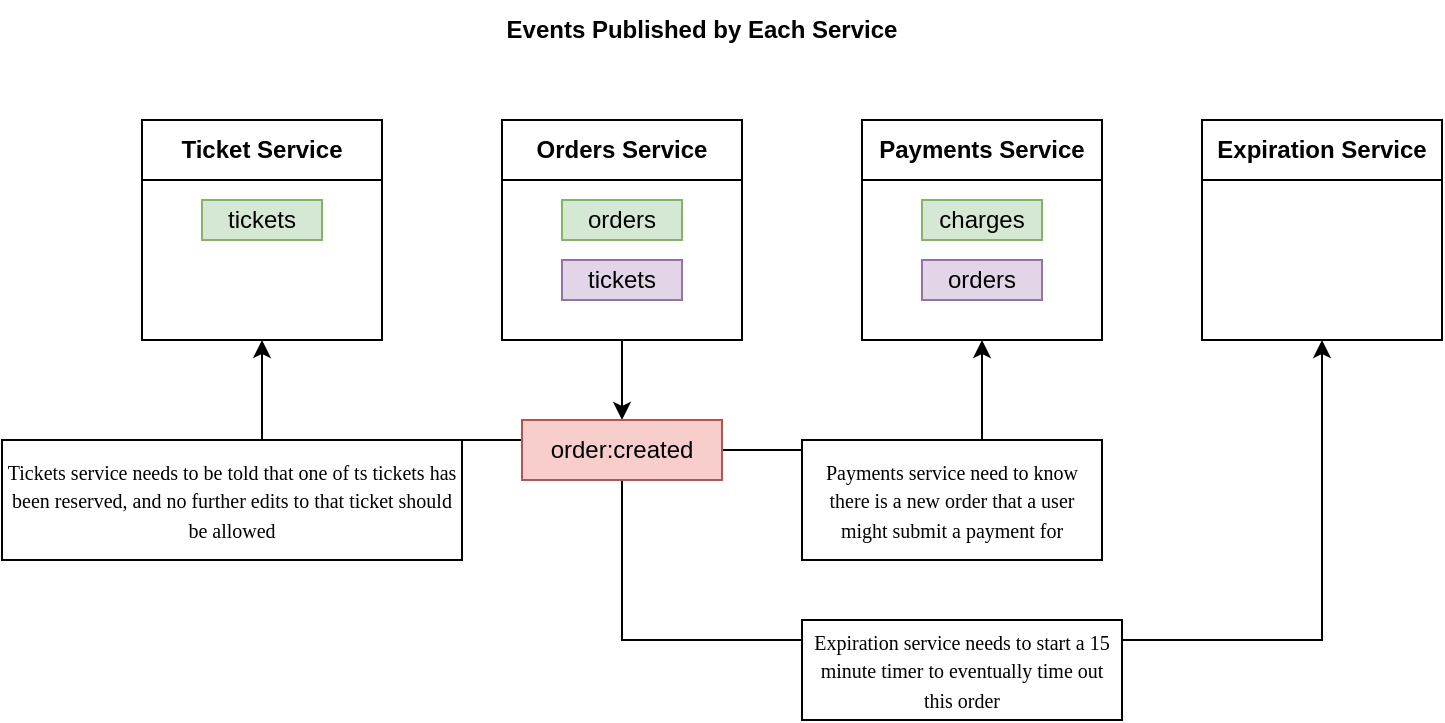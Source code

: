 <mxfile version="20.3.6" type="device"><diagram id="wsXBrPyijlPfhpdh6PGX" name="Page-1"><mxGraphModel dx="981" dy="519" grid="1" gridSize="10" guides="1" tooltips="1" connect="1" arrows="1" fold="1" page="1" pageScale="1" pageWidth="850" pageHeight="1100" math="0" shadow="0"><root><mxCell id="0"/><mxCell id="1" parent="0"/><mxCell id="GOeMjqu7-343xyfK2EZ2-1" value="Ticket Service" style="rounded=0;whiteSpace=wrap;html=1;fontStyle=1" parent="1" vertex="1"><mxGeometry x="80" y="180" width="120" height="30" as="geometry"/></mxCell><mxCell id="GOeMjqu7-343xyfK2EZ2-2" value="" style="rounded=0;whiteSpace=wrap;html=1;" parent="1" vertex="1"><mxGeometry x="80" y="210" width="120" height="80" as="geometry"/></mxCell><mxCell id="GOeMjqu7-343xyfK2EZ2-3" value="tickets" style="rounded=0;whiteSpace=wrap;html=1;fillColor=#d5e8d4;strokeColor=#82b366;" parent="1" vertex="1"><mxGeometry x="450" y="200" width="60" height="20" as="geometry"/></mxCell><mxCell id="GOeMjqu7-343xyfK2EZ2-5" value="Events Published by Each Service" style="text;html=1;strokeColor=none;fillColor=none;align=center;verticalAlign=middle;whiteSpace=wrap;rounded=0;fontStyle=1" parent="1" vertex="1"><mxGeometry x="190" y="120" width="340" height="30" as="geometry"/></mxCell><mxCell id="GOeMjqu7-343xyfK2EZ2-7" value="Orders Service" style="rounded=0;whiteSpace=wrap;html=1;fontStyle=1" parent="1" vertex="1"><mxGeometry x="260" y="180" width="120" height="30" as="geometry"/></mxCell><mxCell id="HNvhjnOFiZqkO_Hz3a6q-6" style="edgeStyle=orthogonalEdgeStyle;rounded=0;orthogonalLoop=1;jettySize=auto;html=1;exitX=0.5;exitY=1;exitDx=0;exitDy=0;" edge="1" parent="1" source="GOeMjqu7-343xyfK2EZ2-8" target="HNvhjnOFiZqkO_Hz3a6q-5"><mxGeometry relative="1" as="geometry"/></mxCell><mxCell id="GOeMjqu7-343xyfK2EZ2-8" value="" style="rounded=0;whiteSpace=wrap;html=1;" parent="1" vertex="1"><mxGeometry x="260" y="210" width="120" height="80" as="geometry"/></mxCell><mxCell id="GOeMjqu7-343xyfK2EZ2-9" value="tickets" style="rounded=0;whiteSpace=wrap;html=1;fillColor=#d5e8d4;strokeColor=#82b366;" parent="1" vertex="1"><mxGeometry x="460" y="210" width="60" height="20" as="geometry"/></mxCell><mxCell id="GOeMjqu7-343xyfK2EZ2-10" value="Payments Service" style="rounded=0;whiteSpace=wrap;html=1;fontStyle=1" parent="1" vertex="1"><mxGeometry x="440" y="180" width="120" height="30" as="geometry"/></mxCell><mxCell id="GOeMjqu7-343xyfK2EZ2-11" value="" style="rounded=0;whiteSpace=wrap;html=1;" parent="1" vertex="1"><mxGeometry x="440" y="210" width="120" height="80" as="geometry"/></mxCell><mxCell id="GOeMjqu7-343xyfK2EZ2-12" value="charges" style="rounded=0;whiteSpace=wrap;html=1;fillColor=#d5e8d4;strokeColor=#82b366;" parent="1" vertex="1"><mxGeometry x="470" y="220" width="60" height="20" as="geometry"/></mxCell><mxCell id="GOeMjqu7-343xyfK2EZ2-13" value="Expiration Service" style="rounded=0;whiteSpace=wrap;html=1;fontStyle=1" parent="1" vertex="1"><mxGeometry x="610" y="180" width="120" height="30" as="geometry"/></mxCell><mxCell id="GOeMjqu7-343xyfK2EZ2-14" value="" style="rounded=0;whiteSpace=wrap;html=1;" parent="1" vertex="1"><mxGeometry x="610" y="210" width="120" height="80" as="geometry"/></mxCell><mxCell id="GOeMjqu7-343xyfK2EZ2-15" value="orders" style="rounded=0;whiteSpace=wrap;html=1;fillColor=#d5e8d4;strokeColor=#82b366;" parent="1" vertex="1"><mxGeometry x="290" y="220" width="60" height="20" as="geometry"/></mxCell><mxCell id="GOeMjqu7-343xyfK2EZ2-16" value="tickets" style="rounded=0;whiteSpace=wrap;html=1;fillColor=#d5e8d4;strokeColor=#82b366;" parent="1" vertex="1"><mxGeometry x="110" y="220" width="60" height="20" as="geometry"/></mxCell><mxCell id="HNvhjnOFiZqkO_Hz3a6q-2" value="tickets" style="rounded=0;whiteSpace=wrap;html=1;fillColor=#e1d5e7;strokeColor=#9673a6;" vertex="1" parent="1"><mxGeometry x="290" y="250" width="60" height="20" as="geometry"/></mxCell><mxCell id="HNvhjnOFiZqkO_Hz3a6q-3" value="orders" style="rounded=0;whiteSpace=wrap;html=1;fillColor=#e1d5e7;strokeColor=#9673a6;" vertex="1" parent="1"><mxGeometry x="470" y="250" width="60" height="20" as="geometry"/></mxCell><mxCell id="HNvhjnOFiZqkO_Hz3a6q-8" style="edgeStyle=orthogonalEdgeStyle;rounded=0;orthogonalLoop=1;jettySize=auto;html=1;exitX=0;exitY=0.5;exitDx=0;exitDy=0;entryX=0.5;entryY=1;entryDx=0;entryDy=0;" edge="1" parent="1" source="HNvhjnOFiZqkO_Hz3a6q-5" target="GOeMjqu7-343xyfK2EZ2-2"><mxGeometry relative="1" as="geometry"><Array as="points"><mxPoint x="270" y="340"/><mxPoint x="140" y="340"/></Array></mxGeometry></mxCell><mxCell id="HNvhjnOFiZqkO_Hz3a6q-10" style="edgeStyle=orthogonalEdgeStyle;rounded=0;orthogonalLoop=1;jettySize=auto;html=1;exitX=1;exitY=0.5;exitDx=0;exitDy=0;entryX=0.5;entryY=1;entryDx=0;entryDy=0;fontFamily=Times New Roman;fontSize=10;" edge="1" parent="1" source="HNvhjnOFiZqkO_Hz3a6q-5" target="GOeMjqu7-343xyfK2EZ2-11"><mxGeometry relative="1" as="geometry"/></mxCell><mxCell id="HNvhjnOFiZqkO_Hz3a6q-12" style="edgeStyle=orthogonalEdgeStyle;rounded=0;orthogonalLoop=1;jettySize=auto;html=1;exitX=0.5;exitY=1;exitDx=0;exitDy=0;entryX=0.5;entryY=1;entryDx=0;entryDy=0;fontFamily=Times New Roman;fontSize=10;" edge="1" parent="1" source="HNvhjnOFiZqkO_Hz3a6q-5" target="GOeMjqu7-343xyfK2EZ2-14"><mxGeometry relative="1" as="geometry"><Array as="points"><mxPoint x="320" y="440"/><mxPoint x="670" y="440"/></Array></mxGeometry></mxCell><mxCell id="HNvhjnOFiZqkO_Hz3a6q-5" value="order:created" style="rounded=0;whiteSpace=wrap;html=1;fillColor=#f8cecc;strokeColor=#b85450;" vertex="1" parent="1"><mxGeometry x="270" y="330" width="100" height="30" as="geometry"/></mxCell><mxCell id="HNvhjnOFiZqkO_Hz3a6q-7" value="&lt;font style=&quot;font-size: 10px;&quot; face=&quot;Times New Roman&quot;&gt;Tickets service needs to be told that one of ts tickets has been reserved, and no further edits to that ticket should be allowed&lt;/font&gt;" style="rounded=0;whiteSpace=wrap;html=1;" vertex="1" parent="1"><mxGeometry x="10" y="340" width="230" height="60" as="geometry"/></mxCell><mxCell id="HNvhjnOFiZqkO_Hz3a6q-9" value="&lt;font style=&quot;font-size: 10px;&quot; face=&quot;Times New Roman&quot;&gt;Payments service need to know there is a new order that a user might submit a payment for&lt;/font&gt;" style="rounded=0;whiteSpace=wrap;html=1;" vertex="1" parent="1"><mxGeometry x="410" y="340" width="150" height="60" as="geometry"/></mxCell><mxCell id="HNvhjnOFiZqkO_Hz3a6q-11" value="&lt;font style=&quot;font-size: 10px;&quot; face=&quot;Times New Roman&quot;&gt;Expiration service needs to start a 15 minute timer to eventually time out this order&lt;/font&gt;" style="rounded=0;whiteSpace=wrap;html=1;" vertex="1" parent="1"><mxGeometry x="410" y="430" width="160" height="50" as="geometry"/></mxCell></root></mxGraphModel></diagram></mxfile>